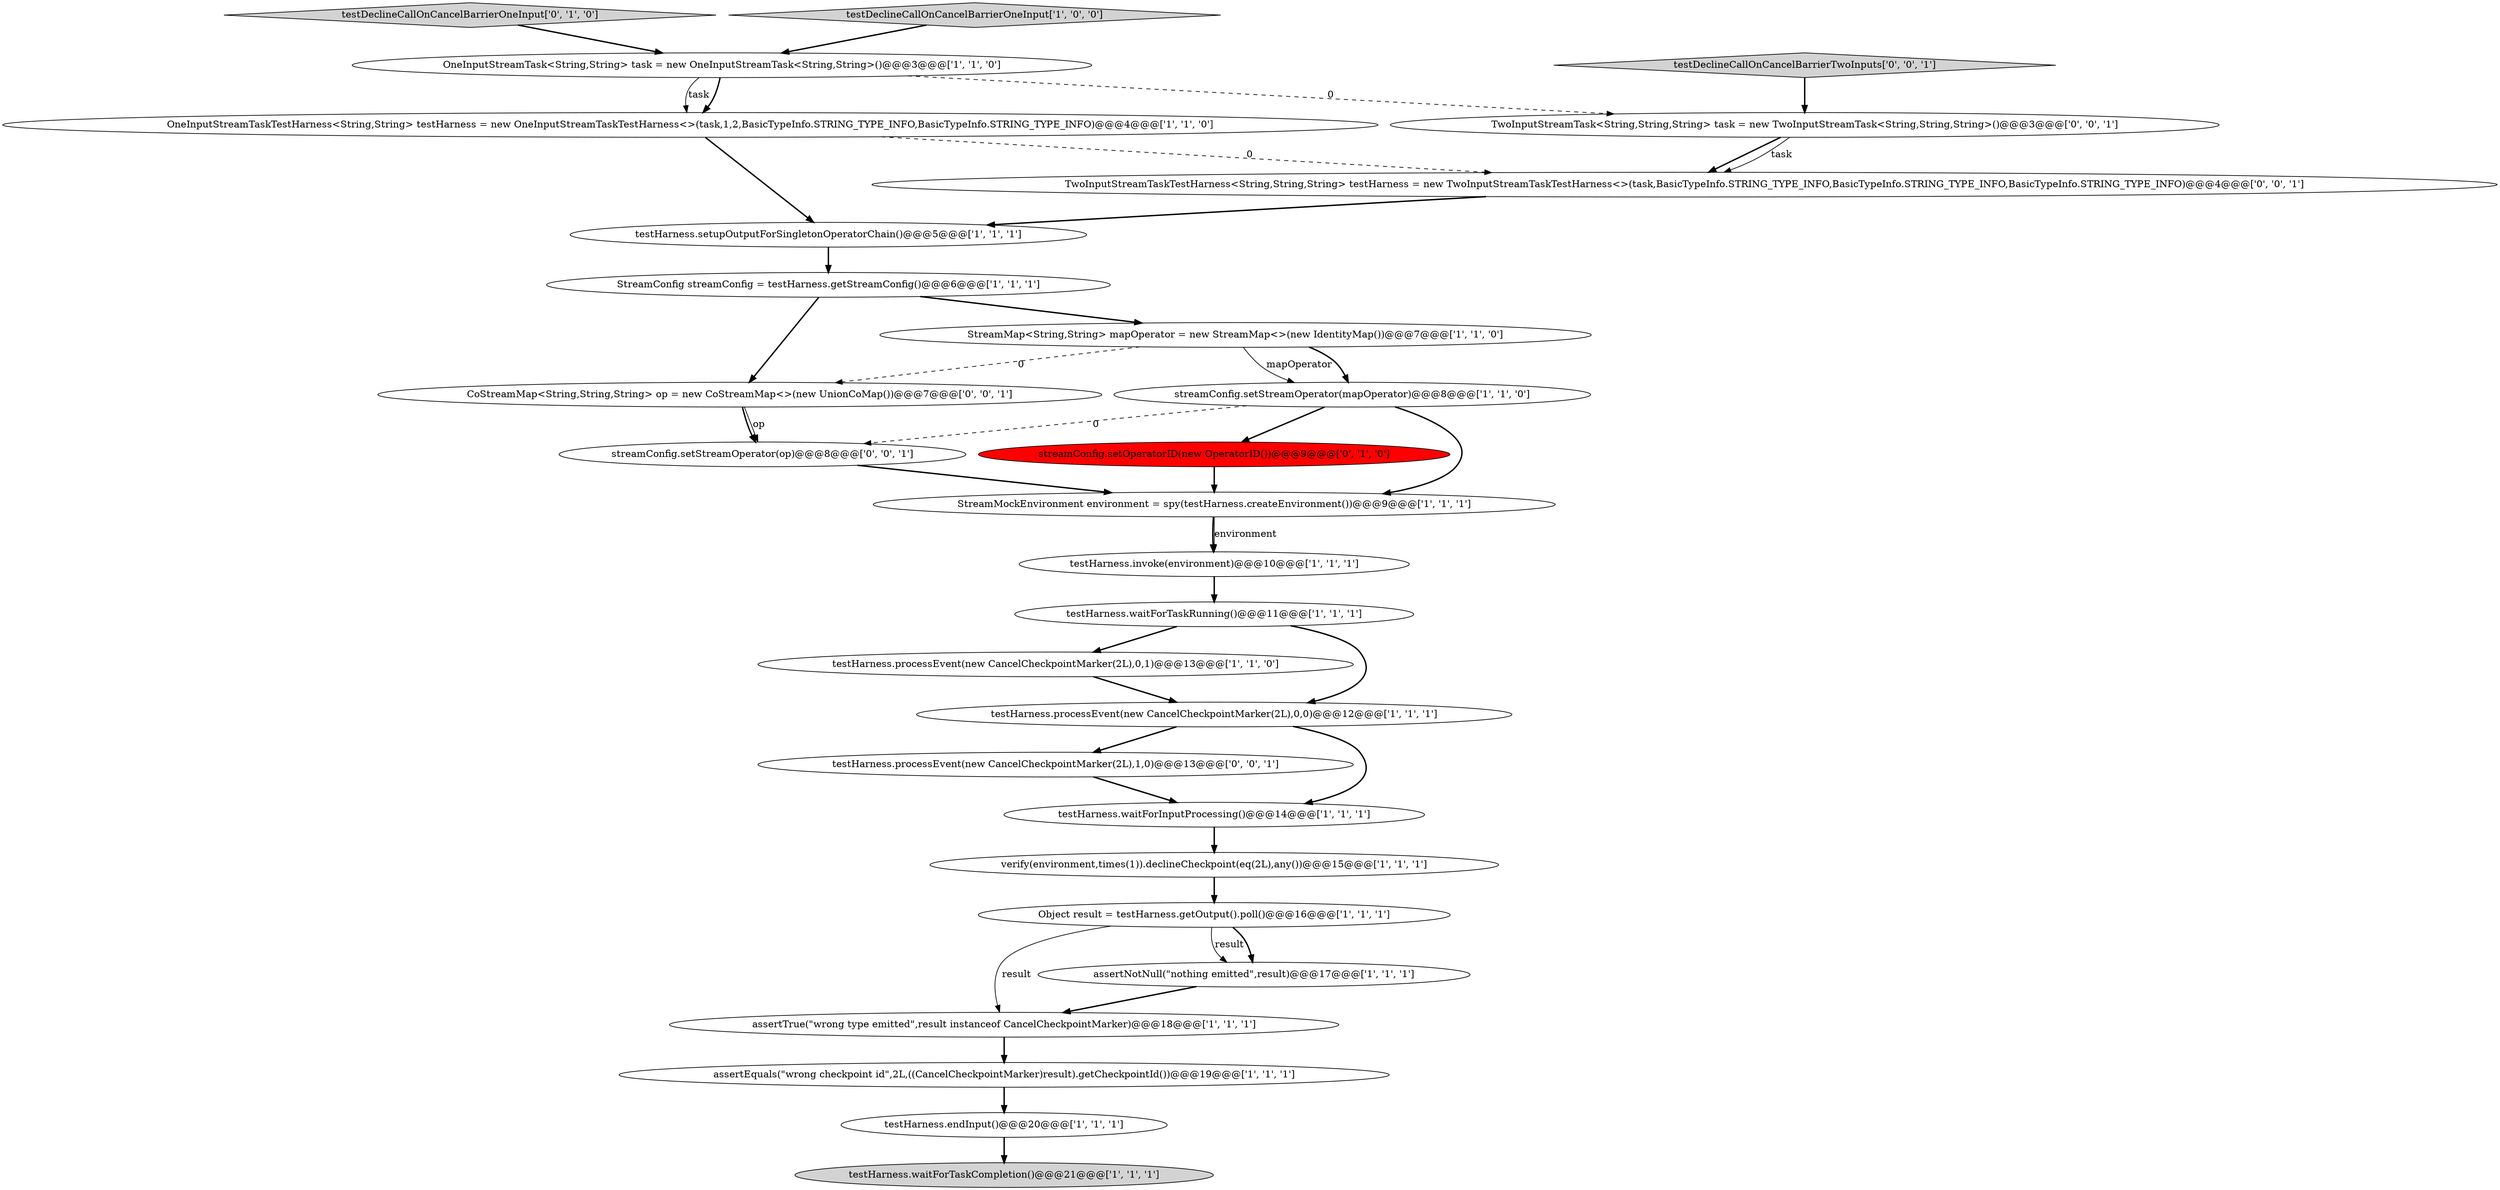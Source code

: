 digraph {
13 [style = filled, label = "testHarness.waitForTaskCompletion()@@@21@@@['1', '1', '1']", fillcolor = lightgray, shape = ellipse image = "AAA0AAABBB1BBB"];
8 [style = filled, label = "testHarness.endInput()@@@20@@@['1', '1', '1']", fillcolor = white, shape = ellipse image = "AAA0AAABBB1BBB"];
3 [style = filled, label = "OneInputStreamTask<String,String> task = new OneInputStreamTask<String,String>()@@@3@@@['1', '1', '0']", fillcolor = white, shape = ellipse image = "AAA0AAABBB1BBB"];
5 [style = filled, label = "streamConfig.setStreamOperator(mapOperator)@@@8@@@['1', '1', '0']", fillcolor = white, shape = ellipse image = "AAA0AAABBB1BBB"];
9 [style = filled, label = "testHarness.processEvent(new CancelCheckpointMarker(2L),0,1)@@@13@@@['1', '1', '0']", fillcolor = white, shape = ellipse image = "AAA0AAABBB1BBB"];
1 [style = filled, label = "assertTrue(\"wrong type emitted\",result instanceof CancelCheckpointMarker)@@@18@@@['1', '1', '1']", fillcolor = white, shape = ellipse image = "AAA0AAABBB1BBB"];
6 [style = filled, label = "verify(environment,times(1)).declineCheckpoint(eq(2L),any())@@@15@@@['1', '1', '1']", fillcolor = white, shape = ellipse image = "AAA0AAABBB1BBB"];
23 [style = filled, label = "CoStreamMap<String,String,String> op = new CoStreamMap<>(new UnionCoMap())@@@7@@@['0', '0', '1']", fillcolor = white, shape = ellipse image = "AAA0AAABBB3BBB"];
14 [style = filled, label = "OneInputStreamTaskTestHarness<String,String> testHarness = new OneInputStreamTaskTestHarness<>(task,1,2,BasicTypeInfo.STRING_TYPE_INFO,BasicTypeInfo.STRING_TYPE_INFO)@@@4@@@['1', '1', '0']", fillcolor = white, shape = ellipse image = "AAA0AAABBB1BBB"];
27 [style = filled, label = "testHarness.processEvent(new CancelCheckpointMarker(2L),1,0)@@@13@@@['0', '0', '1']", fillcolor = white, shape = ellipse image = "AAA0AAABBB3BBB"];
4 [style = filled, label = "testHarness.invoke(environment)@@@10@@@['1', '1', '1']", fillcolor = white, shape = ellipse image = "AAA0AAABBB1BBB"];
12 [style = filled, label = "testHarness.processEvent(new CancelCheckpointMarker(2L),0,0)@@@12@@@['1', '1', '1']", fillcolor = white, shape = ellipse image = "AAA0AAABBB1BBB"];
7 [style = filled, label = "assertEquals(\"wrong checkpoint id\",2L,((CancelCheckpointMarker)result).getCheckpointId())@@@19@@@['1', '1', '1']", fillcolor = white, shape = ellipse image = "AAA0AAABBB1BBB"];
17 [style = filled, label = "Object result = testHarness.getOutput().poll()@@@16@@@['1', '1', '1']", fillcolor = white, shape = ellipse image = "AAA0AAABBB1BBB"];
2 [style = filled, label = "testHarness.waitForInputProcessing()@@@14@@@['1', '1', '1']", fillcolor = white, shape = ellipse image = "AAA0AAABBB1BBB"];
16 [style = filled, label = "StreamConfig streamConfig = testHarness.getStreamConfig()@@@6@@@['1', '1', '1']", fillcolor = white, shape = ellipse image = "AAA0AAABBB1BBB"];
24 [style = filled, label = "streamConfig.setStreamOperator(op)@@@8@@@['0', '0', '1']", fillcolor = white, shape = ellipse image = "AAA0AAABBB3BBB"];
20 [style = filled, label = "testDeclineCallOnCancelBarrierOneInput['0', '1', '0']", fillcolor = lightgray, shape = diamond image = "AAA0AAABBB2BBB"];
11 [style = filled, label = "StreamMockEnvironment environment = spy(testHarness.createEnvironment())@@@9@@@['1', '1', '1']", fillcolor = white, shape = ellipse image = "AAA0AAABBB1BBB"];
21 [style = filled, label = "streamConfig.setOperatorID(new OperatorID())@@@9@@@['0', '1', '0']", fillcolor = red, shape = ellipse image = "AAA1AAABBB2BBB"];
0 [style = filled, label = "testDeclineCallOnCancelBarrierOneInput['1', '0', '0']", fillcolor = lightgray, shape = diamond image = "AAA0AAABBB1BBB"];
25 [style = filled, label = "TwoInputStreamTaskTestHarness<String,String,String> testHarness = new TwoInputStreamTaskTestHarness<>(task,BasicTypeInfo.STRING_TYPE_INFO,BasicTypeInfo.STRING_TYPE_INFO,BasicTypeInfo.STRING_TYPE_INFO)@@@4@@@['0', '0', '1']", fillcolor = white, shape = ellipse image = "AAA0AAABBB3BBB"];
26 [style = filled, label = "testDeclineCallOnCancelBarrierTwoInputs['0', '0', '1']", fillcolor = lightgray, shape = diamond image = "AAA0AAABBB3BBB"];
19 [style = filled, label = "testHarness.waitForTaskRunning()@@@11@@@['1', '1', '1']", fillcolor = white, shape = ellipse image = "AAA0AAABBB1BBB"];
15 [style = filled, label = "testHarness.setupOutputForSingletonOperatorChain()@@@5@@@['1', '1', '1']", fillcolor = white, shape = ellipse image = "AAA0AAABBB1BBB"];
10 [style = filled, label = "StreamMap<String,String> mapOperator = new StreamMap<>(new IdentityMap())@@@7@@@['1', '1', '0']", fillcolor = white, shape = ellipse image = "AAA0AAABBB1BBB"];
18 [style = filled, label = "assertNotNull(\"nothing emitted\",result)@@@17@@@['1', '1', '1']", fillcolor = white, shape = ellipse image = "AAA0AAABBB1BBB"];
22 [style = filled, label = "TwoInputStreamTask<String,String,String> task = new TwoInputStreamTask<String,String,String>()@@@3@@@['0', '0', '1']", fillcolor = white, shape = ellipse image = "AAA0AAABBB3BBB"];
6->17 [style = bold, label=""];
0->3 [style = bold, label=""];
22->25 [style = bold, label=""];
22->25 [style = solid, label="task"];
19->12 [style = bold, label=""];
16->10 [style = bold, label=""];
14->25 [style = dashed, label="0"];
2->6 [style = bold, label=""];
11->4 [style = bold, label=""];
3->14 [style = bold, label=""];
4->19 [style = bold, label=""];
5->24 [style = dashed, label="0"];
17->18 [style = solid, label="result"];
20->3 [style = bold, label=""];
3->22 [style = dashed, label="0"];
16->23 [style = bold, label=""];
15->16 [style = bold, label=""];
7->8 [style = bold, label=""];
1->7 [style = bold, label=""];
26->22 [style = bold, label=""];
23->24 [style = solid, label="op"];
5->21 [style = bold, label=""];
10->5 [style = solid, label="mapOperator"];
3->14 [style = solid, label="task"];
12->2 [style = bold, label=""];
23->24 [style = bold, label=""];
10->5 [style = bold, label=""];
11->4 [style = solid, label="environment"];
18->1 [style = bold, label=""];
19->9 [style = bold, label=""];
21->11 [style = bold, label=""];
24->11 [style = bold, label=""];
25->15 [style = bold, label=""];
14->15 [style = bold, label=""];
5->11 [style = bold, label=""];
9->12 [style = bold, label=""];
12->27 [style = bold, label=""];
27->2 [style = bold, label=""];
10->23 [style = dashed, label="0"];
17->18 [style = bold, label=""];
8->13 [style = bold, label=""];
17->1 [style = solid, label="result"];
}
